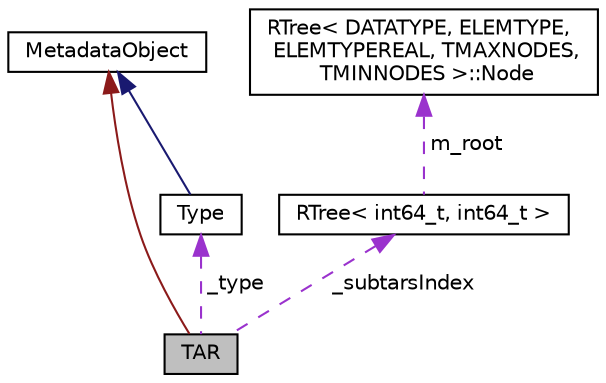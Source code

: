 digraph "TAR"
{
  edge [fontname="Helvetica",fontsize="10",labelfontname="Helvetica",labelfontsize="10"];
  node [fontname="Helvetica",fontsize="10",shape=record];
  Node2 [label="TAR",height=0.2,width=0.4,color="black", fillcolor="grey75", style="filled", fontcolor="black"];
  Node3 -> Node2 [dir="back",color="firebrick4",fontsize="10",style="solid",fontname="Helvetica"];
  Node3 [label="MetadataObject",height=0.2,width=0.4,color="black", fillcolor="white", style="filled",URL="$classMetadataObject.html"];
  Node4 -> Node2 [dir="back",color="darkorchid3",fontsize="10",style="dashed",label=" _subtarsIndex" ,fontname="Helvetica"];
  Node4 [label="RTree\< int64_t, int64_t \>",height=0.2,width=0.4,color="black", fillcolor="white", style="filled",URL="$classRTree.html"];
  Node5 -> Node4 [dir="back",color="darkorchid3",fontsize="10",style="dashed",label=" m_root" ,fontname="Helvetica"];
  Node5 [label="RTree\< DATATYPE, ELEMTYPE,\l ELEMTYPEREAL, TMAXNODES,\l TMINNODES \>::Node",height=0.2,width=0.4,color="black", fillcolor="white", style="filled",URL="$structRTree_1_1Node.html",tooltip="Node for each branch level. "];
  Node6 -> Node2 [dir="back",color="darkorchid3",fontsize="10",style="dashed",label=" _type" ,fontname="Helvetica"];
  Node6 [label="Type",height=0.2,width=0.4,color="black", fillcolor="white", style="filled",URL="$structType.html"];
  Node3 -> Node6 [dir="back",color="midnightblue",fontsize="10",style="solid",fontname="Helvetica"];
}
